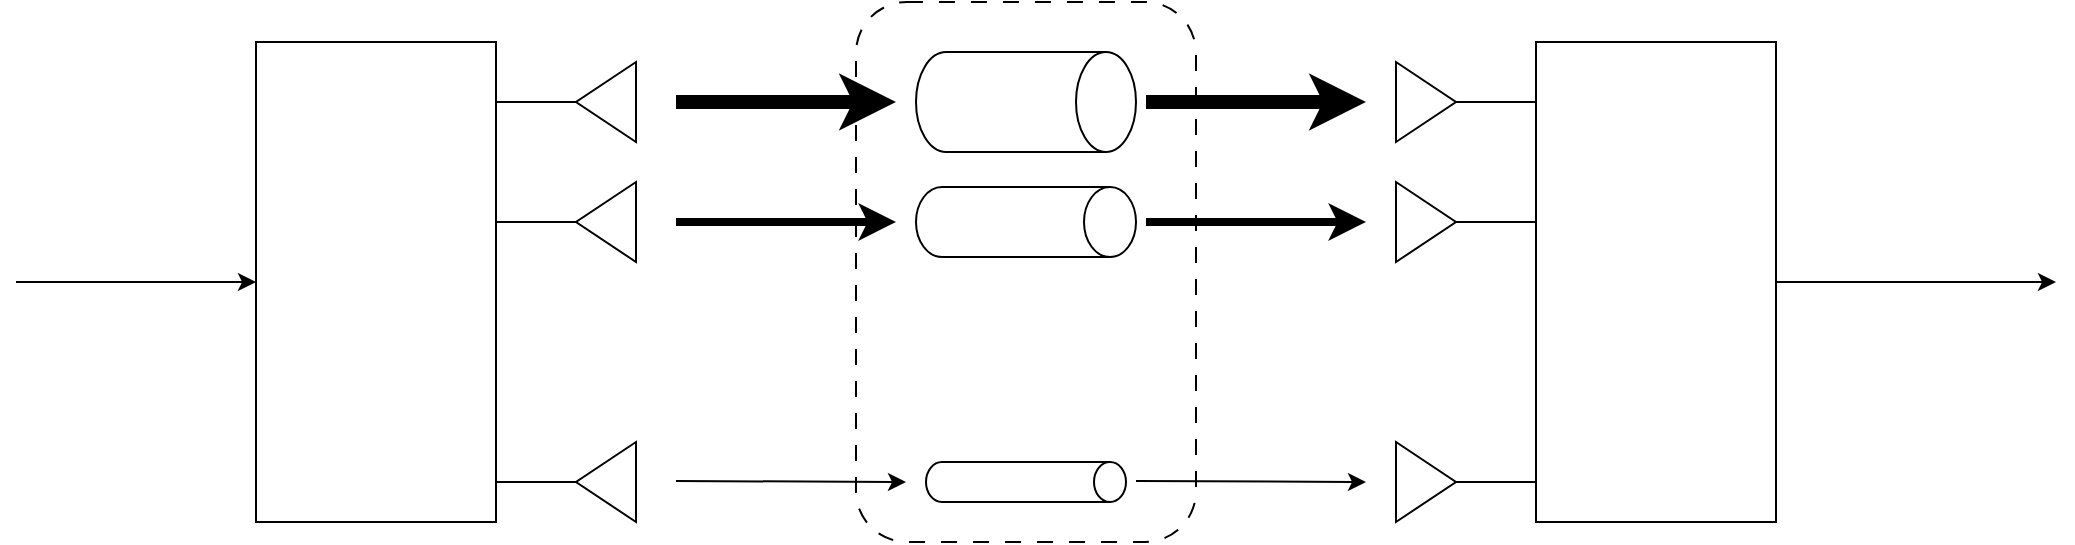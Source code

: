 <mxfile version="22.0.3" type="device">
  <diagram name="Page-1" id="QS9lPjszknvYPP1s7NrL">
    <mxGraphModel dx="1368" dy="1180" grid="1" gridSize="10" guides="1" tooltips="1" connect="1" arrows="1" fold="1" page="1" pageScale="1" pageWidth="3300" pageHeight="4681" math="0" shadow="0">
      <root>
        <mxCell id="0" />
        <mxCell id="1" parent="0" />
        <mxCell id="GzhoWgsnZMcUSQ8cTw_N-1" value="" style="rounded=0;whiteSpace=wrap;html=1;" vertex="1" parent="1">
          <mxGeometry x="260" y="360" width="120" height="240" as="geometry" />
        </mxCell>
        <mxCell id="GzhoWgsnZMcUSQ8cTw_N-2" value="" style="endArrow=classic;html=1;rounded=0;entryX=0;entryY=0.5;entryDx=0;entryDy=0;" edge="1" parent="1" target="GzhoWgsnZMcUSQ8cTw_N-1">
          <mxGeometry width="50" height="50" relative="1" as="geometry">
            <mxPoint x="140" y="480" as="sourcePoint" />
            <mxPoint x="160" y="470" as="targetPoint" />
          </mxGeometry>
        </mxCell>
        <mxCell id="GzhoWgsnZMcUSQ8cTw_N-5" value="" style="group" vertex="1" connectable="0" parent="1">
          <mxGeometry x="380" y="430" width="70" height="40" as="geometry" />
        </mxCell>
        <mxCell id="GzhoWgsnZMcUSQ8cTw_N-3" value="" style="endArrow=none;html=1;rounded=0;" edge="1" parent="GzhoWgsnZMcUSQ8cTw_N-5">
          <mxGeometry width="50" height="50" relative="1" as="geometry">
            <mxPoint x="40" y="20" as="sourcePoint" />
            <mxPoint y="20" as="targetPoint" />
          </mxGeometry>
        </mxCell>
        <mxCell id="GzhoWgsnZMcUSQ8cTw_N-4" value="" style="triangle;whiteSpace=wrap;html=1;direction=west;" vertex="1" parent="GzhoWgsnZMcUSQ8cTw_N-5">
          <mxGeometry x="40" width="30" height="40" as="geometry" />
        </mxCell>
        <mxCell id="GzhoWgsnZMcUSQ8cTw_N-6" value="" style="group" vertex="1" connectable="0" parent="1">
          <mxGeometry x="380" y="370" width="70" height="40" as="geometry" />
        </mxCell>
        <mxCell id="GzhoWgsnZMcUSQ8cTw_N-7" value="" style="endArrow=none;html=1;rounded=0;" edge="1" parent="GzhoWgsnZMcUSQ8cTw_N-6">
          <mxGeometry width="50" height="50" relative="1" as="geometry">
            <mxPoint x="40" y="20" as="sourcePoint" />
            <mxPoint y="20" as="targetPoint" />
          </mxGeometry>
        </mxCell>
        <mxCell id="GzhoWgsnZMcUSQ8cTw_N-8" value="" style="triangle;whiteSpace=wrap;html=1;direction=west;" vertex="1" parent="GzhoWgsnZMcUSQ8cTw_N-6">
          <mxGeometry x="40" width="30" height="40" as="geometry" />
        </mxCell>
        <mxCell id="GzhoWgsnZMcUSQ8cTw_N-9" value="" style="group" vertex="1" connectable="0" parent="1">
          <mxGeometry x="380" y="560" width="70" height="40" as="geometry" />
        </mxCell>
        <mxCell id="GzhoWgsnZMcUSQ8cTw_N-10" value="" style="endArrow=none;html=1;rounded=0;" edge="1" parent="GzhoWgsnZMcUSQ8cTw_N-9">
          <mxGeometry width="50" height="50" relative="1" as="geometry">
            <mxPoint x="40" y="20" as="sourcePoint" />
            <mxPoint y="20" as="targetPoint" />
          </mxGeometry>
        </mxCell>
        <mxCell id="GzhoWgsnZMcUSQ8cTw_N-11" value="" style="triangle;whiteSpace=wrap;html=1;direction=west;" vertex="1" parent="GzhoWgsnZMcUSQ8cTw_N-9">
          <mxGeometry x="40" width="30" height="40" as="geometry" />
        </mxCell>
        <mxCell id="GzhoWgsnZMcUSQ8cTw_N-15" value="" style="rounded=1;whiteSpace=wrap;html=1;dashed=1;dashPattern=8 8;" vertex="1" parent="1">
          <mxGeometry x="560" y="340" width="170" height="270" as="geometry" />
        </mxCell>
        <mxCell id="GzhoWgsnZMcUSQ8cTw_N-16" value="" style="shape=cylinder3;whiteSpace=wrap;html=1;boundedLbl=1;backgroundOutline=1;size=15;direction=south;" vertex="1" parent="1">
          <mxGeometry x="590" y="365" width="110" height="50" as="geometry" />
        </mxCell>
        <mxCell id="GzhoWgsnZMcUSQ8cTw_N-18" value="" style="shape=cylinder3;whiteSpace=wrap;html=1;boundedLbl=1;backgroundOutline=1;size=13;direction=south;" vertex="1" parent="1">
          <mxGeometry x="590" y="432.5" width="110" height="35" as="geometry" />
        </mxCell>
        <mxCell id="GzhoWgsnZMcUSQ8cTw_N-19" value="" style="shape=cylinder3;whiteSpace=wrap;html=1;boundedLbl=1;backgroundOutline=1;size=8;direction=south;" vertex="1" parent="1">
          <mxGeometry x="595" y="570" width="100" height="20" as="geometry" />
        </mxCell>
        <mxCell id="GzhoWgsnZMcUSQ8cTw_N-12" value="" style="endArrow=classic;html=1;rounded=0;strokeWidth=7;" edge="1" parent="1">
          <mxGeometry width="50" height="50" relative="1" as="geometry">
            <mxPoint x="470" y="390" as="sourcePoint" />
            <mxPoint x="580" y="390" as="targetPoint" />
          </mxGeometry>
        </mxCell>
        <mxCell id="GzhoWgsnZMcUSQ8cTw_N-13" value="" style="endArrow=classic;html=1;rounded=0;strokeWidth=4;entryX=0.5;entryY=0;entryDx=0;entryDy=0;entryPerimeter=0;" edge="1" parent="1">
          <mxGeometry width="50" height="50" relative="1" as="geometry">
            <mxPoint x="470" y="450" as="sourcePoint" />
            <mxPoint x="580" y="450" as="targetPoint" />
          </mxGeometry>
        </mxCell>
        <mxCell id="GzhoWgsnZMcUSQ8cTw_N-14" value="" style="endArrow=classic;html=1;rounded=0;entryX=0.5;entryY=0;entryDx=0;entryDy=0;entryPerimeter=0;" edge="1" parent="1">
          <mxGeometry width="50" height="50" relative="1" as="geometry">
            <mxPoint x="470" y="579.5" as="sourcePoint" />
            <mxPoint x="585" y="580" as="targetPoint" />
          </mxGeometry>
        </mxCell>
        <mxCell id="GzhoWgsnZMcUSQ8cTw_N-20" value="" style="rounded=0;whiteSpace=wrap;html=1;direction=east;" vertex="1" parent="1">
          <mxGeometry x="900" y="360" width="120" height="240" as="geometry" />
        </mxCell>
        <mxCell id="GzhoWgsnZMcUSQ8cTw_N-21" value="" style="endArrow=classic;html=1;rounded=0;exitX=1;exitY=0.5;exitDx=0;exitDy=0;" edge="1" parent="1" source="GzhoWgsnZMcUSQ8cTw_N-20">
          <mxGeometry width="50" height="50" relative="1" as="geometry">
            <mxPoint x="1335" y="500" as="sourcePoint" />
            <mxPoint x="1160" y="480" as="targetPoint" />
          </mxGeometry>
        </mxCell>
        <mxCell id="GzhoWgsnZMcUSQ8cTw_N-22" value="" style="group;direction=east;flipH=1;" vertex="1" connectable="0" parent="1">
          <mxGeometry x="830" y="430" width="70" height="40" as="geometry" />
        </mxCell>
        <mxCell id="GzhoWgsnZMcUSQ8cTw_N-23" value="" style="endArrow=none;html=1;rounded=0;" edge="1" parent="GzhoWgsnZMcUSQ8cTw_N-22">
          <mxGeometry width="50" height="50" relative="1" as="geometry">
            <mxPoint x="30" y="20" as="sourcePoint" />
            <mxPoint x="70" y="20" as="targetPoint" />
          </mxGeometry>
        </mxCell>
        <mxCell id="GzhoWgsnZMcUSQ8cTw_N-24" value="" style="triangle;whiteSpace=wrap;html=1;direction=east;" vertex="1" parent="GzhoWgsnZMcUSQ8cTw_N-22">
          <mxGeometry width="30" height="40" as="geometry" />
        </mxCell>
        <mxCell id="GzhoWgsnZMcUSQ8cTw_N-25" value="" style="group;direction=east;flipH=1;" vertex="1" connectable="0" parent="1">
          <mxGeometry x="830" y="370" width="70" height="40" as="geometry" />
        </mxCell>
        <mxCell id="GzhoWgsnZMcUSQ8cTw_N-26" value="" style="endArrow=none;html=1;rounded=0;" edge="1" parent="GzhoWgsnZMcUSQ8cTw_N-25">
          <mxGeometry width="50" height="50" relative="1" as="geometry">
            <mxPoint x="30" y="20" as="sourcePoint" />
            <mxPoint x="70" y="20" as="targetPoint" />
          </mxGeometry>
        </mxCell>
        <mxCell id="GzhoWgsnZMcUSQ8cTw_N-27" value="" style="triangle;whiteSpace=wrap;html=1;direction=east;" vertex="1" parent="GzhoWgsnZMcUSQ8cTw_N-25">
          <mxGeometry width="30" height="40" as="geometry" />
        </mxCell>
        <mxCell id="GzhoWgsnZMcUSQ8cTw_N-28" value="" style="group;direction=east;flipH=1;" vertex="1" connectable="0" parent="1">
          <mxGeometry x="830" y="560" width="70" height="40" as="geometry" />
        </mxCell>
        <mxCell id="GzhoWgsnZMcUSQ8cTw_N-29" value="" style="endArrow=none;html=1;rounded=0;" edge="1" parent="GzhoWgsnZMcUSQ8cTw_N-28">
          <mxGeometry width="50" height="50" relative="1" as="geometry">
            <mxPoint x="30" y="20" as="sourcePoint" />
            <mxPoint x="70" y="20" as="targetPoint" />
          </mxGeometry>
        </mxCell>
        <mxCell id="GzhoWgsnZMcUSQ8cTw_N-30" value="" style="triangle;whiteSpace=wrap;html=1;direction=east;" vertex="1" parent="GzhoWgsnZMcUSQ8cTw_N-28">
          <mxGeometry width="30" height="40" as="geometry" />
        </mxCell>
        <mxCell id="GzhoWgsnZMcUSQ8cTw_N-31" value="" style="endArrow=classic;html=1;rounded=0;strokeWidth=7;" edge="1" parent="1">
          <mxGeometry width="50" height="50" relative="1" as="geometry">
            <mxPoint x="705" y="390" as="sourcePoint" />
            <mxPoint x="815" y="390" as="targetPoint" />
          </mxGeometry>
        </mxCell>
        <mxCell id="GzhoWgsnZMcUSQ8cTw_N-32" value="" style="endArrow=classic;html=1;rounded=0;strokeWidth=4;entryX=0.5;entryY=0;entryDx=0;entryDy=0;entryPerimeter=0;" edge="1" parent="1">
          <mxGeometry width="50" height="50" relative="1" as="geometry">
            <mxPoint x="705" y="450" as="sourcePoint" />
            <mxPoint x="815" y="450" as="targetPoint" />
          </mxGeometry>
        </mxCell>
        <mxCell id="GzhoWgsnZMcUSQ8cTw_N-33" value="" style="endArrow=classic;html=1;rounded=0;entryX=0.5;entryY=0;entryDx=0;entryDy=0;entryPerimeter=0;" edge="1" parent="1">
          <mxGeometry width="50" height="50" relative="1" as="geometry">
            <mxPoint x="700" y="579.5" as="sourcePoint" />
            <mxPoint x="815" y="580" as="targetPoint" />
          </mxGeometry>
        </mxCell>
      </root>
    </mxGraphModel>
  </diagram>
</mxfile>
